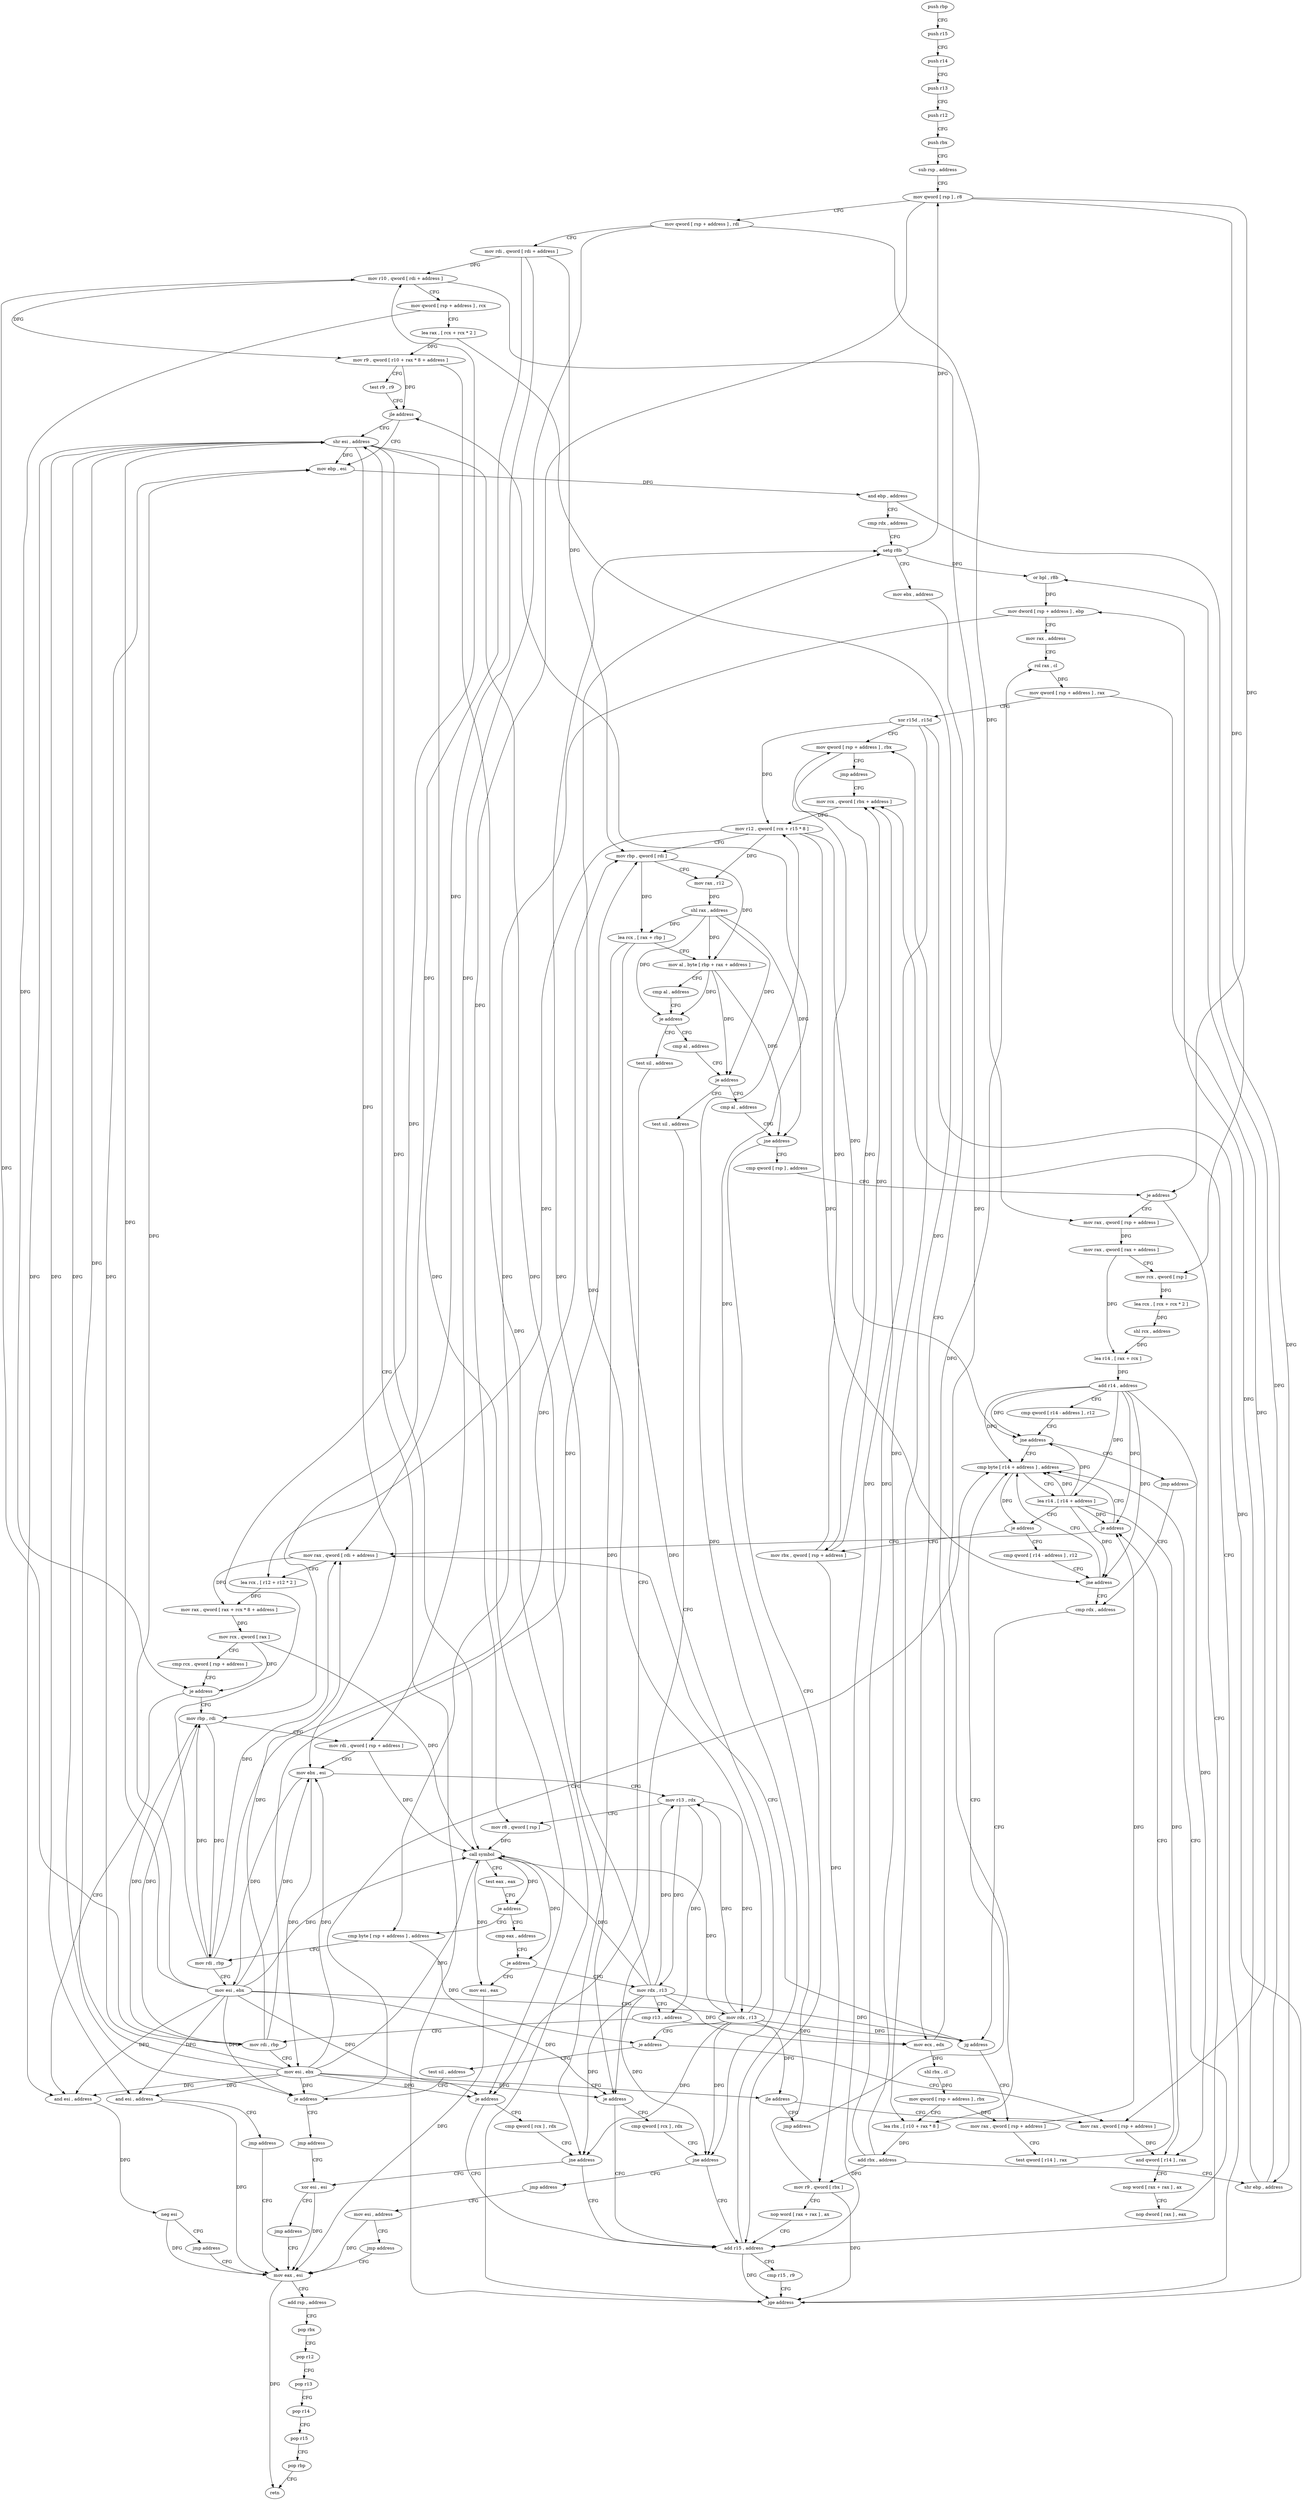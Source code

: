 digraph "func" {
"4385344" [label = "push rbp" ]
"4385345" [label = "push r15" ]
"4385347" [label = "push r14" ]
"4385349" [label = "push r13" ]
"4385351" [label = "push r12" ]
"4385353" [label = "push rbx" ]
"4385354" [label = "sub rsp , address" ]
"4385358" [label = "mov qword [ rsp ] , r8" ]
"4385362" [label = "mov qword [ rsp + address ] , rdi" ]
"4385367" [label = "mov rdi , qword [ rdi + address ]" ]
"4385374" [label = "mov r10 , qword [ rdi + address ]" ]
"4385378" [label = "mov qword [ rsp + address ] , rcx" ]
"4385383" [label = "lea rax , [ rcx + rcx * 2 ]" ]
"4385387" [label = "mov r9 , qword [ r10 + rax * 8 + address ]" ]
"4385392" [label = "test r9 , r9" ]
"4385395" [label = "jle address" ]
"4385831" [label = "shr esi , address" ]
"4385401" [label = "mov ebp , esi" ]
"4385833" [label = "and esi , address" ]
"4385836" [label = "jmp address" ]
"4385847" [label = "mov eax , esi" ]
"4385403" [label = "and ebp , address" ]
"4385406" [label = "cmp rdx , address" ]
"4385410" [label = "setg r8b" ]
"4385414" [label = "mov ebx , address" ]
"4385419" [label = "mov ecx , edx" ]
"4385421" [label = "shl rbx , cl" ]
"4385424" [label = "mov qword [ rsp + address ] , rbx" ]
"4385429" [label = "lea rbx , [ r10 + rax * 8 ]" ]
"4385433" [label = "add rbx , address" ]
"4385437" [label = "shr ebp , address" ]
"4385439" [label = "or bpl , r8b" ]
"4385442" [label = "mov dword [ rsp + address ] , ebp" ]
"4385446" [label = "mov rax , address" ]
"4385453" [label = "rol rax , cl" ]
"4385456" [label = "mov qword [ rsp + address ] , rax" ]
"4385461" [label = "xor r15d , r15d" ]
"4385464" [label = "mov qword [ rsp + address ] , rbx" ]
"4385469" [label = "jmp address" ]
"4385501" [label = "mov rcx , qword [ rbx + address ]" ]
"4385849" [label = "add rsp , address" ]
"4385853" [label = "pop rbx" ]
"4385854" [label = "pop r12" ]
"4385856" [label = "pop r13" ]
"4385858" [label = "pop r14" ]
"4385860" [label = "pop r15" ]
"4385862" [label = "pop rbp" ]
"4385863" [label = "retn" ]
"4385505" [label = "mov r12 , qword [ rcx + r15 * 8 ]" ]
"4385509" [label = "mov rbp , qword [ rdi ]" ]
"4385512" [label = "mov rax , r12" ]
"4385515" [label = "shl rax , address" ]
"4385519" [label = "lea rcx , [ rax + rbp ]" ]
"4385523" [label = "mov al , byte [ rbp + rax + address ]" ]
"4385527" [label = "cmp al , address" ]
"4385529" [label = "je address" ]
"4385808" [label = "test sil , address" ]
"4385535" [label = "cmp al , address" ]
"4385812" [label = "je address" ]
"4385488" [label = "add r15 , address" ]
"4385818" [label = "cmp qword [ rcx ] , rdx" ]
"4385537" [label = "je address" ]
"4385776" [label = "test sil , address" ]
"4385543" [label = "cmp al , address" ]
"4385492" [label = "cmp r15 , r9" ]
"4385495" [label = "jge address" ]
"4385821" [label = "jne address" ]
"4385827" [label = "xor esi , esi" ]
"4385780" [label = "je address" ]
"4385786" [label = "cmp qword [ rcx ] , rdx" ]
"4385545" [label = "jne address" ]
"4385547" [label = "cmp qword [ rsp ] , address" ]
"4385829" [label = "jmp address" ]
"4385789" [label = "jne address" ]
"4385795" [label = "jmp address" ]
"4385552" [label = "je address" ]
"4385554" [label = "mov rax , qword [ rsp + address ]" ]
"4385864" [label = "mov esi , address" ]
"4385559" [label = "mov rax , qword [ rax + address ]" ]
"4385566" [label = "mov rcx , qword [ rsp ]" ]
"4385570" [label = "lea rcx , [ rcx + rcx * 2 ]" ]
"4385574" [label = "shl rcx , address" ]
"4385578" [label = "lea r14 , [ rax + rcx ]" ]
"4385582" [label = "add r14 , address" ]
"4385586" [label = "cmp qword [ r14 - address ] , r12" ]
"4385590" [label = "jne address" ]
"4385616" [label = "cmp byte [ r14 + address ] , address" ]
"4385592" [label = "jmp address" ]
"4385869" [label = "jmp address" ]
"4385621" [label = "lea r14 , [ r14 + address ]" ]
"4385625" [label = "je address" ]
"4385471" [label = "mov rbx , qword [ rsp + address ]" ]
"4385631" [label = "cmp qword [ r14 - address ] , r12" ]
"4385637" [label = "cmp rdx , address" ]
"4385476" [label = "mov r9 , qword [ rbx ]" ]
"4385479" [label = "nop word [ rax + rax ] , ax" ]
"4385635" [label = "jne address" ]
"4385641" [label = "jg address" ]
"4385653" [label = "mov rax , qword [ rdi + address ]" ]
"4385643" [label = "mov rax , qword [ rsp + address ]" ]
"4385657" [label = "lea rcx , [ r12 + r12 * 2 ]" ]
"4385661" [label = "mov rax , qword [ rax + rcx * 8 + address ]" ]
"4385666" [label = "mov rcx , qword [ rax ]" ]
"4385669" [label = "cmp rcx , qword [ rsp + address ]" ]
"4385674" [label = "je address" ]
"4385838" [label = "and esi , address" ]
"4385680" [label = "mov rbp , rdi" ]
"4385648" [label = "test qword [ r14 ] , rax" ]
"4385651" [label = "je address" ]
"4385841" [label = "neg esi" ]
"4385843" [label = "jmp address" ]
"4385683" [label = "mov rdi , qword [ rsp + address ]" ]
"4385688" [label = "mov ebx , esi" ]
"4385690" [label = "mov r13 , rdx" ]
"4385693" [label = "mov r8 , qword [ rsp ]" ]
"4385697" [label = "call symbol" ]
"4385702" [label = "test eax , eax" ]
"4385704" [label = "je address" ]
"4385735" [label = "cmp byte [ rsp + address ] , address" ]
"4385706" [label = "cmp eax , address" ]
"4385740" [label = "mov rdi , rbp" ]
"4385743" [label = "mov esi , ebx" ]
"4385745" [label = "mov rdx , r13" ]
"4385748" [label = "je address" ]
"4385594" [label = "mov rax , qword [ rsp + address ]" ]
"4385754" [label = "test sil , address" ]
"4385709" [label = "je address" ]
"4385845" [label = "mov esi , eax" ]
"4385715" [label = "mov rdx , r13" ]
"4385599" [label = "and qword [ r14 ] , rax" ]
"4385602" [label = "nop word [ rax + rax ] , ax" ]
"4385612" [label = "nop dword [ rax ] , eax" ]
"4385758" [label = "je address" ]
"4385764" [label = "jmp address" ]
"4385718" [label = "cmp r13 , address" ]
"4385722" [label = "mov rdi , rbp" ]
"4385725" [label = "mov esi , ebx" ]
"4385727" [label = "jle address" ]
"4385733" [label = "jmp address" ]
"4385344" -> "4385345" [ label = "CFG" ]
"4385345" -> "4385347" [ label = "CFG" ]
"4385347" -> "4385349" [ label = "CFG" ]
"4385349" -> "4385351" [ label = "CFG" ]
"4385351" -> "4385353" [ label = "CFG" ]
"4385353" -> "4385354" [ label = "CFG" ]
"4385354" -> "4385358" [ label = "CFG" ]
"4385358" -> "4385362" [ label = "CFG" ]
"4385358" -> "4385552" [ label = "DFG" ]
"4385358" -> "4385566" [ label = "DFG" ]
"4385358" -> "4385693" [ label = "DFG" ]
"4385362" -> "4385367" [ label = "CFG" ]
"4385362" -> "4385554" [ label = "DFG" ]
"4385362" -> "4385683" [ label = "DFG" ]
"4385367" -> "4385374" [ label = "DFG" ]
"4385367" -> "4385509" [ label = "DFG" ]
"4385367" -> "4385653" [ label = "DFG" ]
"4385367" -> "4385680" [ label = "DFG" ]
"4385374" -> "4385378" [ label = "CFG" ]
"4385374" -> "4385387" [ label = "DFG" ]
"4385374" -> "4385429" [ label = "DFG" ]
"4385378" -> "4385383" [ label = "CFG" ]
"4385378" -> "4385674" [ label = "DFG" ]
"4385383" -> "4385387" [ label = "DFG" ]
"4385383" -> "4385429" [ label = "DFG" ]
"4385387" -> "4385392" [ label = "CFG" ]
"4385387" -> "4385395" [ label = "DFG" ]
"4385387" -> "4385495" [ label = "DFG" ]
"4385392" -> "4385395" [ label = "CFG" ]
"4385395" -> "4385831" [ label = "CFG" ]
"4385395" -> "4385401" [ label = "CFG" ]
"4385831" -> "4385833" [ label = "DFG" ]
"4385831" -> "4385401" [ label = "DFG" ]
"4385831" -> "4385812" [ label = "DFG" ]
"4385831" -> "4385780" [ label = "DFG" ]
"4385831" -> "4385838" [ label = "DFG" ]
"4385831" -> "4385688" [ label = "DFG" ]
"4385831" -> "4385697" [ label = "DFG" ]
"4385831" -> "4385758" [ label = "DFG" ]
"4385401" -> "4385403" [ label = "DFG" ]
"4385833" -> "4385836" [ label = "CFG" ]
"4385833" -> "4385847" [ label = "DFG" ]
"4385836" -> "4385847" [ label = "CFG" ]
"4385847" -> "4385849" [ label = "CFG" ]
"4385847" -> "4385863" [ label = "DFG" ]
"4385403" -> "4385406" [ label = "CFG" ]
"4385403" -> "4385437" [ label = "DFG" ]
"4385406" -> "4385410" [ label = "CFG" ]
"4385410" -> "4385414" [ label = "CFG" ]
"4385410" -> "4385358" [ label = "DFG" ]
"4385410" -> "4385439" [ label = "DFG" ]
"4385414" -> "4385419" [ label = "CFG" ]
"4385419" -> "4385421" [ label = "DFG" ]
"4385419" -> "4385453" [ label = "DFG" ]
"4385421" -> "4385424" [ label = "DFG" ]
"4385424" -> "4385429" [ label = "CFG" ]
"4385424" -> "4385643" [ label = "DFG" ]
"4385429" -> "4385433" [ label = "DFG" ]
"4385433" -> "4385437" [ label = "CFG" ]
"4385433" -> "4385464" [ label = "DFG" ]
"4385433" -> "4385501" [ label = "DFG" ]
"4385433" -> "4385476" [ label = "DFG" ]
"4385437" -> "4385439" [ label = "DFG" ]
"4385437" -> "4385442" [ label = "DFG" ]
"4385439" -> "4385442" [ label = "DFG" ]
"4385442" -> "4385446" [ label = "CFG" ]
"4385442" -> "4385735" [ label = "DFG" ]
"4385446" -> "4385453" [ label = "CFG" ]
"4385453" -> "4385456" [ label = "DFG" ]
"4385456" -> "4385461" [ label = "CFG" ]
"4385456" -> "4385594" [ label = "DFG" ]
"4385461" -> "4385464" [ label = "CFG" ]
"4385461" -> "4385505" [ label = "DFG" ]
"4385461" -> "4385488" [ label = "DFG" ]
"4385461" -> "4385495" [ label = "DFG" ]
"4385464" -> "4385469" [ label = "CFG" ]
"4385464" -> "4385471" [ label = "DFG" ]
"4385469" -> "4385501" [ label = "CFG" ]
"4385501" -> "4385505" [ label = "DFG" ]
"4385849" -> "4385853" [ label = "CFG" ]
"4385853" -> "4385854" [ label = "CFG" ]
"4385854" -> "4385856" [ label = "CFG" ]
"4385856" -> "4385858" [ label = "CFG" ]
"4385858" -> "4385860" [ label = "CFG" ]
"4385860" -> "4385862" [ label = "CFG" ]
"4385862" -> "4385863" [ label = "CFG" ]
"4385505" -> "4385509" [ label = "CFG" ]
"4385505" -> "4385512" [ label = "DFG" ]
"4385505" -> "4385590" [ label = "DFG" ]
"4385505" -> "4385635" [ label = "DFG" ]
"4385505" -> "4385657" [ label = "DFG" ]
"4385509" -> "4385512" [ label = "CFG" ]
"4385509" -> "4385519" [ label = "DFG" ]
"4385509" -> "4385523" [ label = "DFG" ]
"4385512" -> "4385515" [ label = "DFG" ]
"4385515" -> "4385519" [ label = "DFG" ]
"4385515" -> "4385523" [ label = "DFG" ]
"4385515" -> "4385529" [ label = "DFG" ]
"4385515" -> "4385537" [ label = "DFG" ]
"4385515" -> "4385545" [ label = "DFG" ]
"4385519" -> "4385523" [ label = "CFG" ]
"4385519" -> "4385821" [ label = "DFG" ]
"4385519" -> "4385789" [ label = "DFG" ]
"4385523" -> "4385527" [ label = "CFG" ]
"4385523" -> "4385529" [ label = "DFG" ]
"4385523" -> "4385537" [ label = "DFG" ]
"4385523" -> "4385545" [ label = "DFG" ]
"4385527" -> "4385529" [ label = "CFG" ]
"4385529" -> "4385808" [ label = "CFG" ]
"4385529" -> "4385535" [ label = "CFG" ]
"4385808" -> "4385812" [ label = "CFG" ]
"4385535" -> "4385537" [ label = "CFG" ]
"4385812" -> "4385488" [ label = "CFG" ]
"4385812" -> "4385818" [ label = "CFG" ]
"4385488" -> "4385492" [ label = "CFG" ]
"4385488" -> "4385505" [ label = "DFG" ]
"4385488" -> "4385495" [ label = "DFG" ]
"4385818" -> "4385821" [ label = "CFG" ]
"4385537" -> "4385776" [ label = "CFG" ]
"4385537" -> "4385543" [ label = "CFG" ]
"4385776" -> "4385780" [ label = "CFG" ]
"4385543" -> "4385545" [ label = "CFG" ]
"4385492" -> "4385495" [ label = "CFG" ]
"4385495" -> "4385831" [ label = "CFG" ]
"4385495" -> "4385501" [ label = "CFG" ]
"4385821" -> "4385488" [ label = "CFG" ]
"4385821" -> "4385827" [ label = "CFG" ]
"4385827" -> "4385829" [ label = "CFG" ]
"4385827" -> "4385847" [ label = "DFG" ]
"4385780" -> "4385488" [ label = "CFG" ]
"4385780" -> "4385786" [ label = "CFG" ]
"4385786" -> "4385789" [ label = "CFG" ]
"4385545" -> "4385488" [ label = "CFG" ]
"4385545" -> "4385547" [ label = "CFG" ]
"4385547" -> "4385552" [ label = "CFG" ]
"4385829" -> "4385847" [ label = "CFG" ]
"4385789" -> "4385488" [ label = "CFG" ]
"4385789" -> "4385795" [ label = "CFG" ]
"4385795" -> "4385864" [ label = "CFG" ]
"4385552" -> "4385488" [ label = "CFG" ]
"4385552" -> "4385554" [ label = "CFG" ]
"4385554" -> "4385559" [ label = "DFG" ]
"4385864" -> "4385869" [ label = "CFG" ]
"4385864" -> "4385847" [ label = "DFG" ]
"4385559" -> "4385566" [ label = "CFG" ]
"4385559" -> "4385578" [ label = "DFG" ]
"4385566" -> "4385570" [ label = "DFG" ]
"4385570" -> "4385574" [ label = "DFG" ]
"4385574" -> "4385578" [ label = "DFG" ]
"4385578" -> "4385582" [ label = "DFG" ]
"4385582" -> "4385586" [ label = "CFG" ]
"4385582" -> "4385590" [ label = "DFG" ]
"4385582" -> "4385616" [ label = "DFG" ]
"4385582" -> "4385621" [ label = "DFG" ]
"4385582" -> "4385635" [ label = "DFG" ]
"4385582" -> "4385651" [ label = "DFG" ]
"4385582" -> "4385599" [ label = "DFG" ]
"4385586" -> "4385590" [ label = "CFG" ]
"4385590" -> "4385616" [ label = "CFG" ]
"4385590" -> "4385592" [ label = "CFG" ]
"4385616" -> "4385621" [ label = "CFG" ]
"4385616" -> "4385625" [ label = "DFG" ]
"4385592" -> "4385637" [ label = "CFG" ]
"4385869" -> "4385847" [ label = "CFG" ]
"4385621" -> "4385625" [ label = "CFG" ]
"4385621" -> "4385616" [ label = "DFG" ]
"4385621" -> "4385590" [ label = "DFG" ]
"4385621" -> "4385635" [ label = "DFG" ]
"4385621" -> "4385651" [ label = "DFG" ]
"4385621" -> "4385599" [ label = "DFG" ]
"4385625" -> "4385471" [ label = "CFG" ]
"4385625" -> "4385631" [ label = "CFG" ]
"4385471" -> "4385476" [ label = "DFG" ]
"4385471" -> "4385464" [ label = "DFG" ]
"4385471" -> "4385501" [ label = "DFG" ]
"4385631" -> "4385635" [ label = "CFG" ]
"4385637" -> "4385641" [ label = "CFG" ]
"4385476" -> "4385479" [ label = "CFG" ]
"4385476" -> "4385395" [ label = "DFG" ]
"4385476" -> "4385495" [ label = "DFG" ]
"4385479" -> "4385488" [ label = "CFG" ]
"4385635" -> "4385616" [ label = "CFG" ]
"4385635" -> "4385637" [ label = "CFG" ]
"4385641" -> "4385653" [ label = "CFG" ]
"4385641" -> "4385643" [ label = "CFG" ]
"4385653" -> "4385657" [ label = "CFG" ]
"4385653" -> "4385661" [ label = "DFG" ]
"4385643" -> "4385648" [ label = "CFG" ]
"4385643" -> "4385651" [ label = "DFG" ]
"4385657" -> "4385661" [ label = "DFG" ]
"4385661" -> "4385666" [ label = "DFG" ]
"4385666" -> "4385669" [ label = "CFG" ]
"4385666" -> "4385674" [ label = "DFG" ]
"4385666" -> "4385697" [ label = "DFG" ]
"4385669" -> "4385674" [ label = "CFG" ]
"4385674" -> "4385838" [ label = "CFG" ]
"4385674" -> "4385680" [ label = "CFG" ]
"4385838" -> "4385841" [ label = "DFG" ]
"4385680" -> "4385683" [ label = "CFG" ]
"4385680" -> "4385740" [ label = "DFG" ]
"4385680" -> "4385722" [ label = "DFG" ]
"4385648" -> "4385651" [ label = "CFG" ]
"4385651" -> "4385616" [ label = "CFG" ]
"4385651" -> "4385653" [ label = "CFG" ]
"4385841" -> "4385843" [ label = "CFG" ]
"4385841" -> "4385847" [ label = "DFG" ]
"4385843" -> "4385847" [ label = "CFG" ]
"4385683" -> "4385688" [ label = "CFG" ]
"4385683" -> "4385697" [ label = "DFG" ]
"4385688" -> "4385690" [ label = "CFG" ]
"4385688" -> "4385743" [ label = "DFG" ]
"4385688" -> "4385725" [ label = "DFG" ]
"4385690" -> "4385693" [ label = "CFG" ]
"4385690" -> "4385745" [ label = "DFG" ]
"4385690" -> "4385715" [ label = "DFG" ]
"4385690" -> "4385718" [ label = "DFG" ]
"4385693" -> "4385697" [ label = "DFG" ]
"4385697" -> "4385702" [ label = "CFG" ]
"4385697" -> "4385704" [ label = "DFG" ]
"4385697" -> "4385709" [ label = "DFG" ]
"4385697" -> "4385845" [ label = "DFG" ]
"4385702" -> "4385704" [ label = "CFG" ]
"4385704" -> "4385735" [ label = "CFG" ]
"4385704" -> "4385706" [ label = "CFG" ]
"4385735" -> "4385740" [ label = "CFG" ]
"4385735" -> "4385748" [ label = "DFG" ]
"4385706" -> "4385709" [ label = "CFG" ]
"4385740" -> "4385743" [ label = "CFG" ]
"4385740" -> "4385374" [ label = "DFG" ]
"4385740" -> "4385509" [ label = "DFG" ]
"4385740" -> "4385653" [ label = "DFG" ]
"4385740" -> "4385680" [ label = "DFG" ]
"4385743" -> "4385745" [ label = "CFG" ]
"4385743" -> "4385831" [ label = "DFG" ]
"4385743" -> "4385833" [ label = "DFG" ]
"4385743" -> "4385401" [ label = "DFG" ]
"4385743" -> "4385812" [ label = "DFG" ]
"4385743" -> "4385780" [ label = "DFG" ]
"4385743" -> "4385838" [ label = "DFG" ]
"4385743" -> "4385688" [ label = "DFG" ]
"4385743" -> "4385697" [ label = "DFG" ]
"4385743" -> "4385758" [ label = "DFG" ]
"4385745" -> "4385748" [ label = "CFG" ]
"4385745" -> "4385410" [ label = "DFG" ]
"4385745" -> "4385419" [ label = "DFG" ]
"4385745" -> "4385821" [ label = "DFG" ]
"4385745" -> "4385789" [ label = "DFG" ]
"4385745" -> "4385641" [ label = "DFG" ]
"4385745" -> "4385690" [ label = "DFG" ]
"4385745" -> "4385697" [ label = "DFG" ]
"4385748" -> "4385594" [ label = "CFG" ]
"4385748" -> "4385754" [ label = "CFG" ]
"4385594" -> "4385599" [ label = "DFG" ]
"4385754" -> "4385758" [ label = "CFG" ]
"4385709" -> "4385845" [ label = "CFG" ]
"4385709" -> "4385715" [ label = "CFG" ]
"4385845" -> "4385847" [ label = "DFG" ]
"4385715" -> "4385718" [ label = "CFG" ]
"4385715" -> "4385410" [ label = "DFG" ]
"4385715" -> "4385419" [ label = "DFG" ]
"4385715" -> "4385821" [ label = "DFG" ]
"4385715" -> "4385789" [ label = "DFG" ]
"4385715" -> "4385641" [ label = "DFG" ]
"4385715" -> "4385690" [ label = "DFG" ]
"4385715" -> "4385697" [ label = "DFG" ]
"4385599" -> "4385602" [ label = "CFG" ]
"4385602" -> "4385612" [ label = "CFG" ]
"4385612" -> "4385616" [ label = "CFG" ]
"4385758" -> "4385616" [ label = "CFG" ]
"4385758" -> "4385764" [ label = "CFG" ]
"4385764" -> "4385827" [ label = "CFG" ]
"4385718" -> "4385722" [ label = "CFG" ]
"4385718" -> "4385727" [ label = "DFG" ]
"4385722" -> "4385725" [ label = "CFG" ]
"4385722" -> "4385374" [ label = "DFG" ]
"4385722" -> "4385509" [ label = "DFG" ]
"4385722" -> "4385653" [ label = "DFG" ]
"4385722" -> "4385680" [ label = "DFG" ]
"4385725" -> "4385727" [ label = "CFG" ]
"4385725" -> "4385831" [ label = "DFG" ]
"4385725" -> "4385833" [ label = "DFG" ]
"4385725" -> "4385401" [ label = "DFG" ]
"4385725" -> "4385812" [ label = "DFG" ]
"4385725" -> "4385780" [ label = "DFG" ]
"4385725" -> "4385838" [ label = "DFG" ]
"4385725" -> "4385688" [ label = "DFG" ]
"4385725" -> "4385758" [ label = "DFG" ]
"4385725" -> "4385697" [ label = "DFG" ]
"4385727" -> "4385594" [ label = "CFG" ]
"4385727" -> "4385733" [ label = "CFG" ]
"4385733" -> "4385616" [ label = "CFG" ]
}
